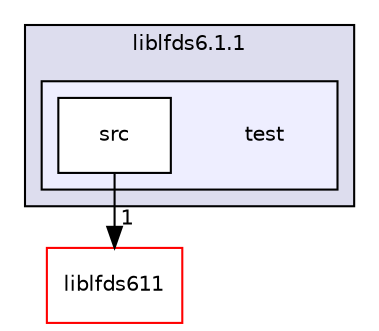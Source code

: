 digraph "UTIL/LFDS/liblfds6.1.1/test" {
  compound=true
  node [ fontsize="10", fontname="Helvetica"];
  edge [ labelfontsize="10", labelfontname="Helvetica"];
  subgraph clusterdir_b38c81d40c63058b0bf212e4ababd99a {
    graph [ bgcolor="#ddddee", pencolor="black", label="liblfds6.1.1" fontname="Helvetica", fontsize="10", URL="dir_b38c81d40c63058b0bf212e4ababd99a.html"]
  subgraph clusterdir_d46421bc5c5f912ede9a315f15775981 {
    graph [ bgcolor="#eeeeff", pencolor="black", label="" URL="dir_d46421bc5c5f912ede9a315f15775981.html"];
    dir_d46421bc5c5f912ede9a315f15775981 [shape=plaintext label="test"];
    dir_9eb723b23a5c2d0272e45104d8004b55 [shape=box label="src" color="black" fillcolor="white" style="filled" URL="dir_9eb723b23a5c2d0272e45104d8004b55.html"];
  }
  }
  dir_0033458faf607c867fb6ec487393d4ea [shape=box label="liblfds611" fillcolor="white" style="filled" color="red" URL="dir_0033458faf607c867fb6ec487393d4ea.html"];
  dir_9eb723b23a5c2d0272e45104d8004b55->dir_0033458faf607c867fb6ec487393d4ea [headlabel="1", labeldistance=1.5 headhref="dir_000027_000052.html"];
}
